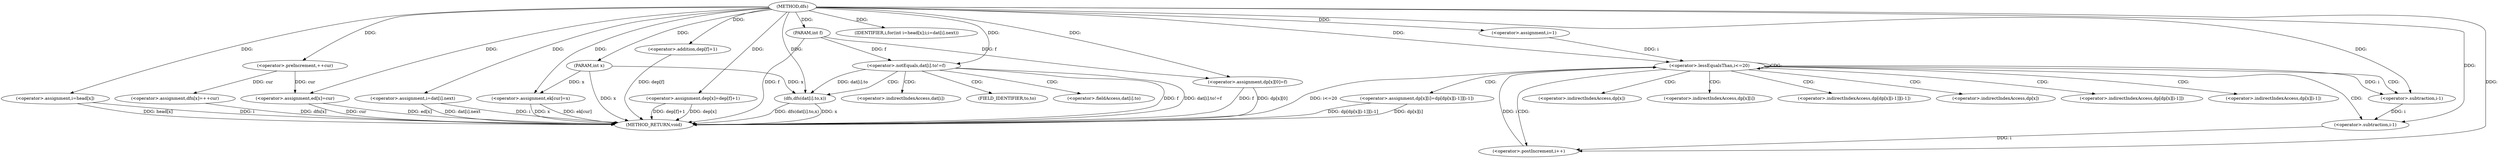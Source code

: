 digraph "dfs" {  
"1000418" [label = "(METHOD,dfs)" ]
"1000514" [label = "(METHOD_RETURN,void)" ]
"1000419" [label = "(PARAM,int x)" ]
"1000420" [label = "(PARAM,int f)" ]
"1000422" [label = "(<operator>.assignment,dep[x]=dep[f]+1)" ]
"1000443" [label = "(<operator>.assignment,dp[x][0]=f)" ]
"1000509" [label = "(<operator>.assignment,ed[x]=cur)" ]
"1000432" [label = "(<operator>.assignment,dfn[x]=++cur)" ]
"1000438" [label = "(<operator>.assignment,ek[cur]=x)" ]
"1000452" [label = "(<operator>.assignment,i=1)" ]
"1000455" [label = "(<operator>.lessEqualsThan,i<=20)" ]
"1000458" [label = "(<operator>.postIncrement,i++)" ]
"1000460" [label = "(<operator>.assignment,dp[x][i]=dp[dp[x][i-1]][i-1])" ]
"1000481" [label = "(<operator>.assignment,i=head[x])" ]
"1000486" [label = "(IDENTIFIER,i,for(int i=head[x];i;i=dat[i].next))" ]
"1000487" [label = "(<operator>.assignment,i=dat[i].next)" ]
"1000426" [label = "(<operator>.addition,dep[f]+1)" ]
"1000495" [label = "(<operator>.notEquals,dat[i].to!=f)" ]
"1000502" [label = "(dfs,dfs(dat[i].to,x))" ]
"1000436" [label = "(<operator>.preIncrement,++cur)" ]
"1000476" [label = "(<operator>.subtraction,i-1)" ]
"1000473" [label = "(<operator>.subtraction,i-1)" ]
"1000461" [label = "(<operator>.indirectIndexAccess,dp[x][i])" ]
"1000466" [label = "(<operator>.indirectIndexAccess,dp[dp[x][i-1]][i-1])" ]
"1000462" [label = "(<operator>.indirectIndexAccess,dp[x])" ]
"1000467" [label = "(<operator>.indirectIndexAccess,dp[dp[x][i-1]])" ]
"1000503" [label = "(<operator>.fieldAccess,dat[i].to)" ]
"1000469" [label = "(<operator>.indirectIndexAccess,dp[x][i-1])" ]
"1000504" [label = "(<operator>.indirectIndexAccess,dat[i])" ]
"1000507" [label = "(FIELD_IDENTIFIER,to,to)" ]
"1000470" [label = "(<operator>.indirectIndexAccess,dp[x])" ]
  "1000419" -> "1000514"  [ label = "DDG: x"] 
  "1000420" -> "1000514"  [ label = "DDG: f"] 
  "1000422" -> "1000514"  [ label = "DDG: dep[x]"] 
  "1000426" -> "1000514"  [ label = "DDG: dep[f]"] 
  "1000422" -> "1000514"  [ label = "DDG: dep[f]+1"] 
  "1000432" -> "1000514"  [ label = "DDG: dfn[x]"] 
  "1000438" -> "1000514"  [ label = "DDG: ek[cur]"] 
  "1000438" -> "1000514"  [ label = "DDG: x"] 
  "1000443" -> "1000514"  [ label = "DDG: dp[x][0]"] 
  "1000443" -> "1000514"  [ label = "DDG: f"] 
  "1000455" -> "1000514"  [ label = "DDG: i<=20"] 
  "1000481" -> "1000514"  [ label = "DDG: i"] 
  "1000481" -> "1000514"  [ label = "DDG: head[x]"] 
  "1000509" -> "1000514"  [ label = "DDG: ed[x]"] 
  "1000509" -> "1000514"  [ label = "DDG: cur"] 
  "1000495" -> "1000514"  [ label = "DDG: f"] 
  "1000495" -> "1000514"  [ label = "DDG: dat[i].to!=f"] 
  "1000502" -> "1000514"  [ label = "DDG: x"] 
  "1000502" -> "1000514"  [ label = "DDG: dfs(dat[i].to,x)"] 
  "1000487" -> "1000514"  [ label = "DDG: i"] 
  "1000487" -> "1000514"  [ label = "DDG: dat[i].next"] 
  "1000460" -> "1000514"  [ label = "DDG: dp[x][i]"] 
  "1000460" -> "1000514"  [ label = "DDG: dp[dp[x][i-1]][i-1]"] 
  "1000418" -> "1000419"  [ label = "DDG: "] 
  "1000418" -> "1000420"  [ label = "DDG: "] 
  "1000418" -> "1000422"  [ label = "DDG: "] 
  "1000420" -> "1000443"  [ label = "DDG: f"] 
  "1000418" -> "1000443"  [ label = "DDG: "] 
  "1000436" -> "1000509"  [ label = "DDG: cur"] 
  "1000418" -> "1000509"  [ label = "DDG: "] 
  "1000419" -> "1000438"  [ label = "DDG: x"] 
  "1000418" -> "1000438"  [ label = "DDG: "] 
  "1000418" -> "1000452"  [ label = "DDG: "] 
  "1000418" -> "1000486"  [ label = "DDG: "] 
  "1000418" -> "1000426"  [ label = "DDG: "] 
  "1000436" -> "1000432"  [ label = "DDG: cur"] 
  "1000452" -> "1000455"  [ label = "DDG: i"] 
  "1000458" -> "1000455"  [ label = "DDG: i"] 
  "1000418" -> "1000455"  [ label = "DDG: "] 
  "1000476" -> "1000458"  [ label = "DDG: i"] 
  "1000418" -> "1000458"  [ label = "DDG: "] 
  "1000418" -> "1000481"  [ label = "DDG: "] 
  "1000418" -> "1000487"  [ label = "DDG: "] 
  "1000418" -> "1000436"  [ label = "DDG: "] 
  "1000420" -> "1000495"  [ label = "DDG: f"] 
  "1000418" -> "1000495"  [ label = "DDG: "] 
  "1000495" -> "1000502"  [ label = "DDG: dat[i].to"] 
  "1000419" -> "1000502"  [ label = "DDG: x"] 
  "1000418" -> "1000502"  [ label = "DDG: "] 
  "1000473" -> "1000476"  [ label = "DDG: i"] 
  "1000418" -> "1000476"  [ label = "DDG: "] 
  "1000455" -> "1000473"  [ label = "DDG: i"] 
  "1000418" -> "1000473"  [ label = "DDG: "] 
  "1000455" -> "1000469"  [ label = "CDG: "] 
  "1000455" -> "1000461"  [ label = "CDG: "] 
  "1000455" -> "1000467"  [ label = "CDG: "] 
  "1000455" -> "1000476"  [ label = "CDG: "] 
  "1000455" -> "1000473"  [ label = "CDG: "] 
  "1000455" -> "1000455"  [ label = "CDG: "] 
  "1000455" -> "1000458"  [ label = "CDG: "] 
  "1000455" -> "1000470"  [ label = "CDG: "] 
  "1000455" -> "1000460"  [ label = "CDG: "] 
  "1000455" -> "1000466"  [ label = "CDG: "] 
  "1000455" -> "1000462"  [ label = "CDG: "] 
  "1000495" -> "1000504"  [ label = "CDG: "] 
  "1000495" -> "1000503"  [ label = "CDG: "] 
  "1000495" -> "1000502"  [ label = "CDG: "] 
  "1000495" -> "1000507"  [ label = "CDG: "] 
}
